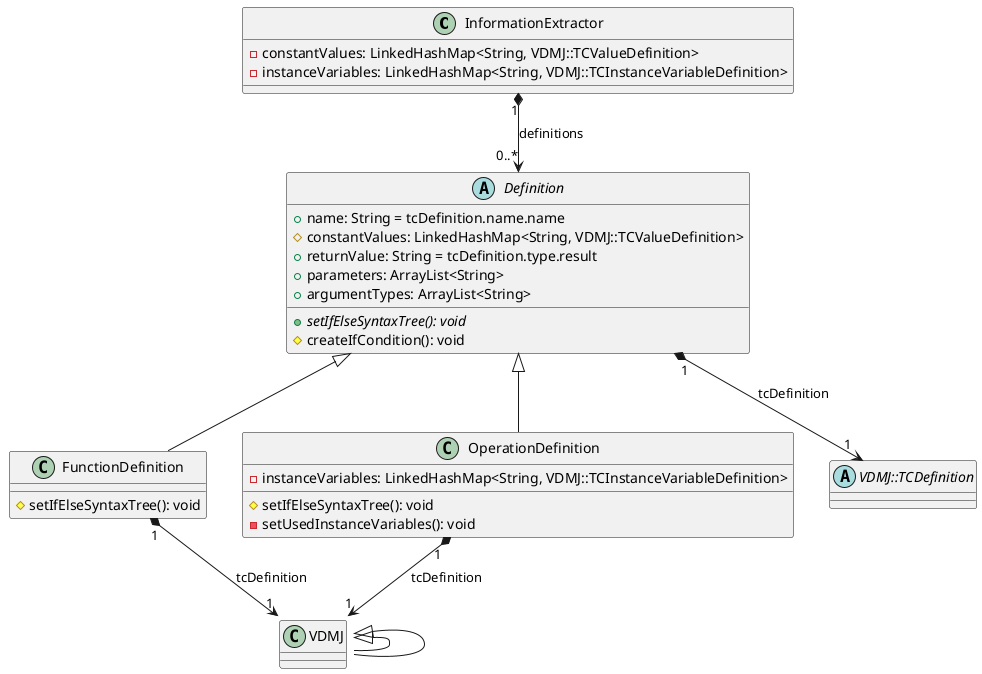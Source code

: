 @startuml Definition

class InformationExtractor{
     - constantValues: LinkedHashMap<String, VDMJ::TCValueDefinition>
     - instanceVariables: LinkedHashMap<String, VDMJ::TCInstanceVariableDefinition>

}

abstract class Definition{
     + name: String = tcDefinition.name.name
     # constantValues: LinkedHashMap<String, VDMJ::TCValueDefinition>
     + returnValue: String = tcDefinition.type.result
     + parameters: ArrayList<String>
     + argumentTypes: ArrayList<String>
     + {abstract} setIfElseSyntaxTree(): void
     # createIfCondition(): void
}

class FunctionDefinition{
     # setIfElseSyntaxTree(): void
}

class OperationDefinition{
     - instanceVariables: LinkedHashMap<String, VDMJ::TCInstanceVariableDefinition>
     # setIfElseSyntaxTree(): void
     - setUsedInstanceVariables(): void
}
'note left: tcDefinition->oclIsTypeOf(TCExplicitOperationDefinition)

' left to right direction
VDMJ::TCDefinition <|-- VDMJ::TCExplicitFunctionDefinition
VDMJ::TCDefinition <|-- VDMJ::TCExplicitOperationDefinition

abstract class VDMJ::TCDefinition

Definition "1" *--> "1" VDMJ::TCDefinition: tcDefinition
Definition <|-- FunctionDefinition
Definition <|-- OperationDefinition

FunctionDefinition "1" *--> "1" VDMJ::TCExplicitFunctionDefinition: tcDefinition
OperationDefinition "1" *--> "1" VDMJ::TCExplicitOperationDefinition: tcDefinition

InformationExtractor "1" *--> "0..*" Definition: definitions

@enduml